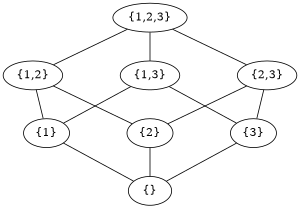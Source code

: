graph G {
nodesep=1;
margin=0;
size="2,2";


123 -- 12;
123 -- 13;
123 -- 23;
12 -- 1;
12 -- 2;
13 -- 1;
13 -- 3;
23 -- 2;
23 -- 3;
1 -- empty;
2 -- empty;
3 -- empty;

123 [label="{1,2,3}"];
12 [label="{1,2}"];
13 [label="{1,3}"];
23 [label="{2,3}"];
1 [label="{1}"];
2 [label="{2}"];
3  [label="{3}"];
empty [label="{}"];



}